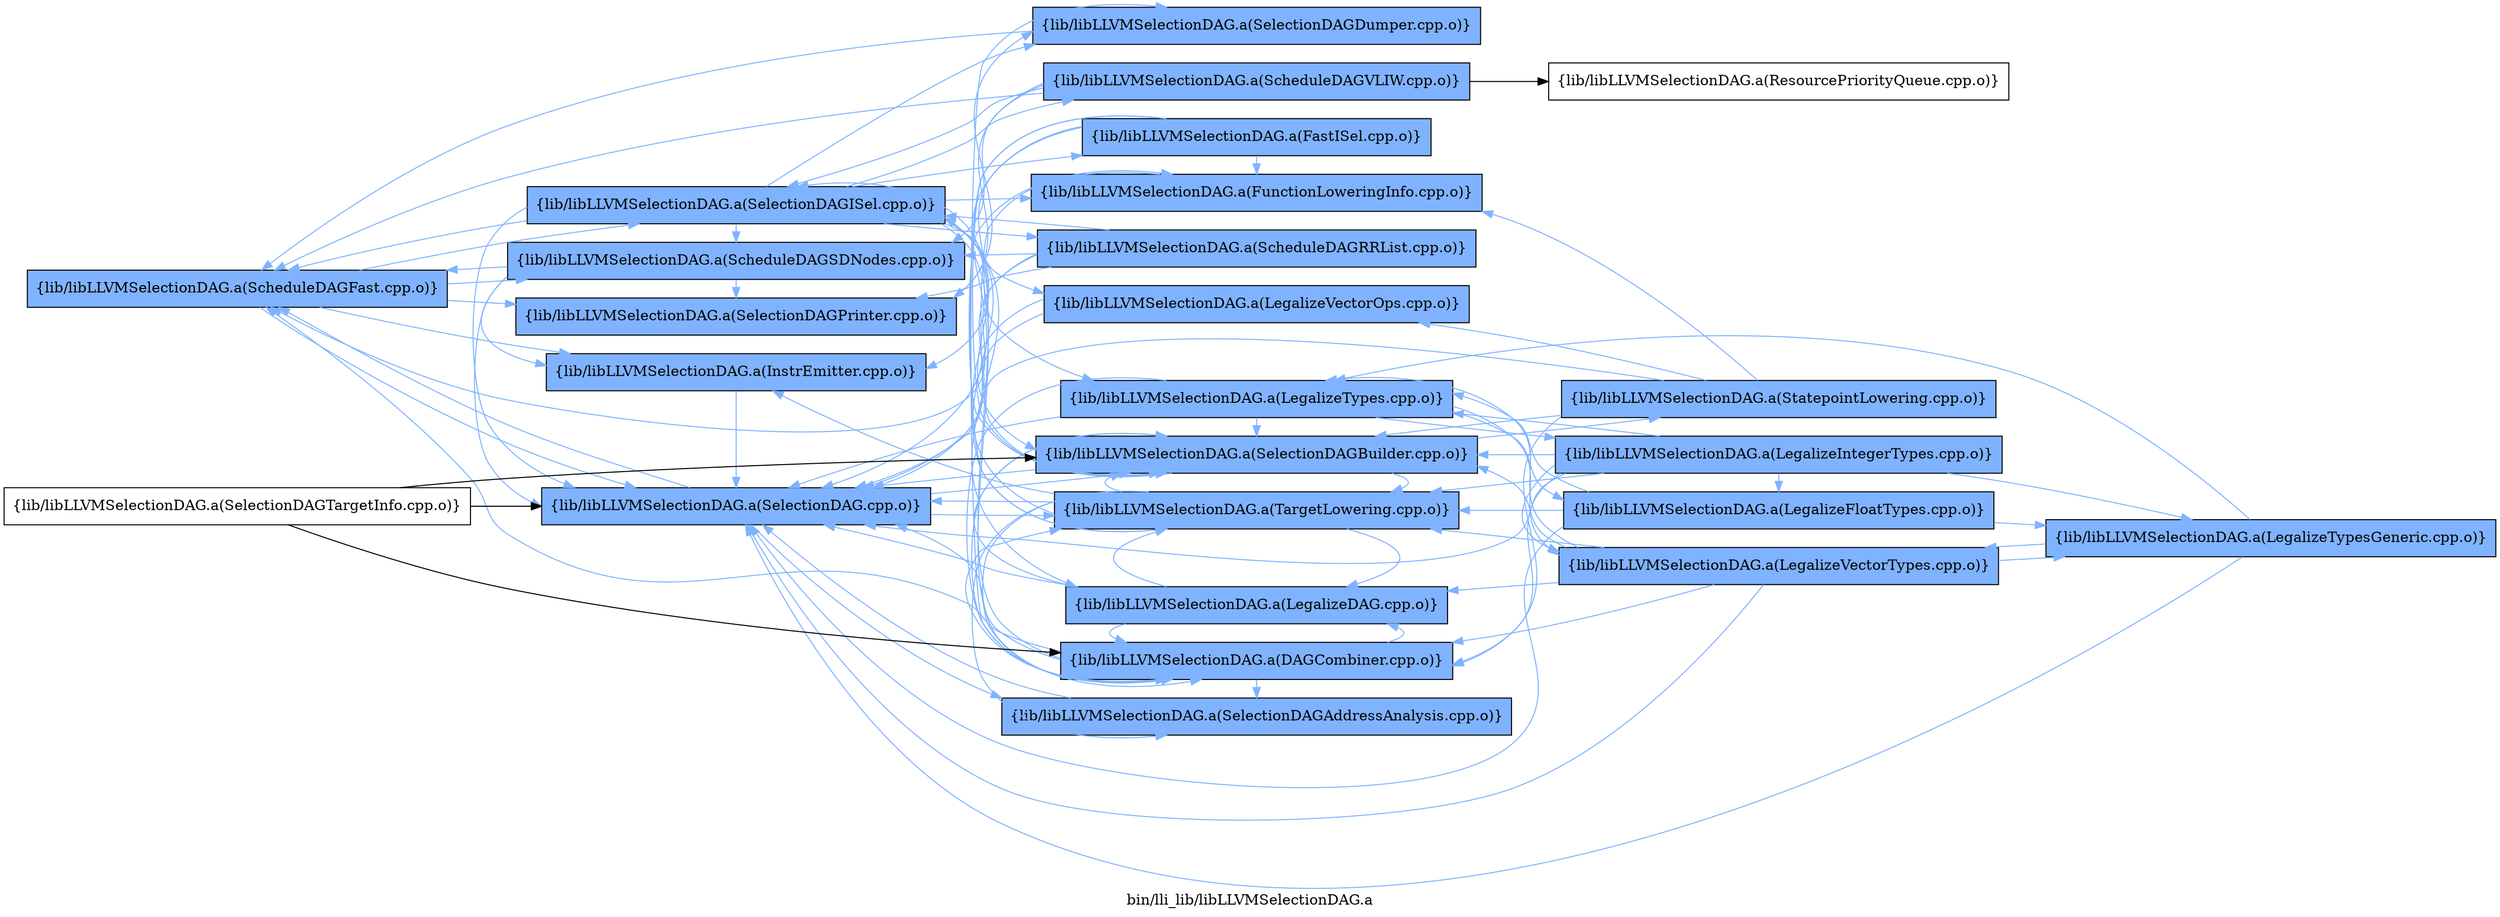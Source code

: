 digraph "bin/lli_lib/libLLVMSelectionDAG.a" {
	label="bin/lli_lib/libLLVMSelectionDAG.a";
	rankdir=LR;
	{ rank=same; Node0x55e6c7e153a8;  }
	{ rank=same; Node0x55e6c7e14bd8; Node0x55e6c7e149f8; Node0x55e6c7e018a8; Node0x55e6c7e04eb8; Node0x55e6c7e14cc8;  }
	{ rank=same; Node0x55e6c7e02028; Node0x55e6c7e04738; Node0x55e6c7e01bc8; Node0x55e6c7e13cd8; Node0x55e6c7e14d18; Node0x55e6c7e02e88; Node0x55e6c7e0f458; Node0x55e6c7e0f9a8; Node0x55e6c7e0c708; Node0x55e6c7e0b998; Node0x55e6c7e13e18; Node0x55e6c7e135f8;  }
	{ rank=same; Node0x55e6c7e0a548; Node0x55e6c7e01b78; Node0x55e6c7e0d5b8; Node0x55e6c7e0cca8; Node0x55e6c7e13be8;  }
	{ rank=same; Node0x55e6c7e153a8;  }
	{ rank=same; Node0x55e6c7e14bd8; Node0x55e6c7e149f8; Node0x55e6c7e018a8; Node0x55e6c7e04eb8; Node0x55e6c7e14cc8;  }
	{ rank=same; Node0x55e6c7e02028; Node0x55e6c7e04738; Node0x55e6c7e01bc8; Node0x55e6c7e13cd8; Node0x55e6c7e14d18; Node0x55e6c7e02e88; Node0x55e6c7e0f458; Node0x55e6c7e0f9a8; Node0x55e6c7e0c708; Node0x55e6c7e0b998; Node0x55e6c7e13e18; Node0x55e6c7e135f8;  }
	{ rank=same; Node0x55e6c7e0a548; Node0x55e6c7e01b78; Node0x55e6c7e0d5b8; Node0x55e6c7e0cca8; Node0x55e6c7e13be8;  }

	Node0x55e6c7e153a8 [shape=record,shape=box,group=1,style=filled,fillcolor="0.600000 0.5 1",label="{lib/libLLVMSelectionDAG.a(ScheduleDAGFast.cpp.o)}"];
	Node0x55e6c7e153a8 -> Node0x55e6c7e14bd8[color="0.600000 0.5 1"];
	Node0x55e6c7e153a8 -> Node0x55e6c7e149f8[color="0.600000 0.5 1"];
	Node0x55e6c7e153a8 -> Node0x55e6c7e018a8[color="0.600000 0.5 1"];
	Node0x55e6c7e153a8 -> Node0x55e6c7e04eb8[color="0.600000 0.5 1"];
	Node0x55e6c7e153a8 -> Node0x55e6c7e14cc8[color="0.600000 0.5 1"];
	Node0x55e6c7e13cd8 [shape=record,shape=box,group=1,style=filled,fillcolor="0.600000 0.5 1",label="{lib/libLLVMSelectionDAG.a(ScheduleDAGRRList.cpp.o)}"];
	Node0x55e6c7e13cd8 -> Node0x55e6c7e153a8[color="0.600000 0.5 1"];
	Node0x55e6c7e13cd8 -> Node0x55e6c7e149f8[color="0.600000 0.5 1"];
	Node0x55e6c7e13cd8 -> Node0x55e6c7e018a8[color="0.600000 0.5 1"];
	Node0x55e6c7e13cd8 -> Node0x55e6c7e04eb8[color="0.600000 0.5 1"];
	Node0x55e6c7e13cd8 -> Node0x55e6c7e14cc8[color="0.600000 0.5 1"];
	Node0x55e6c7e14d18 [shape=record,shape=box,group=1,style=filled,fillcolor="0.600000 0.5 1",label="{lib/libLLVMSelectionDAG.a(ScheduleDAGVLIW.cpp.o)}"];
	Node0x55e6c7e14d18 -> Node0x55e6c7e153a8[color="0.600000 0.5 1"];
	Node0x55e6c7e14d18 -> Node0x55e6c7e149f8[color="0.600000 0.5 1"];
	Node0x55e6c7e14d18 -> Node0x55e6c7e01b78;
	Node0x55e6c7e14d18 -> Node0x55e6c7e04eb8[color="0.600000 0.5 1"];
	Node0x55e6c7e14d18 -> Node0x55e6c7e14cc8[color="0.600000 0.5 1"];
	Node0x55e6c7e04eb8 [shape=record,shape=box,group=1,style=filled,fillcolor="0.600000 0.5 1",label="{lib/libLLVMSelectionDAG.a(SelectionDAGISel.cpp.o)}"];
	Node0x55e6c7e04eb8 -> Node0x55e6c7e153a8[color="0.600000 0.5 1"];
	Node0x55e6c7e04eb8 -> Node0x55e6c7e13cd8[color="0.600000 0.5 1"];
	Node0x55e6c7e04eb8 -> Node0x55e6c7e149f8[color="0.600000 0.5 1"];
	Node0x55e6c7e04eb8 -> Node0x55e6c7e14d18[color="0.600000 0.5 1"];
	Node0x55e6c7e04eb8 -> Node0x55e6c7e018a8[color="0.600000 0.5 1"];
	Node0x55e6c7e04eb8 -> Node0x55e6c7e02028[color="0.600000 0.5 1"];
	Node0x55e6c7e04eb8 -> Node0x55e6c7e02e88[color="0.600000 0.5 1"];
	Node0x55e6c7e04eb8 -> Node0x55e6c7e0f458[color="0.600000 0.5 1"];
	Node0x55e6c7e04eb8 -> Node0x55e6c7e0f9a8[color="0.600000 0.5 1"];
	Node0x55e6c7e04eb8 -> Node0x55e6c7e0c708[color="0.600000 0.5 1"];
	Node0x55e6c7e04eb8 -> Node0x55e6c7e0b998[color="0.600000 0.5 1"];
	Node0x55e6c7e04eb8 -> Node0x55e6c7e13e18[color="0.600000 0.5 1"];
	Node0x55e6c7e04eb8 -> Node0x55e6c7e135f8[color="0.600000 0.5 1"];
	Node0x55e6c7e14bd8 [shape=record,shape=box,group=1,style=filled,fillcolor="0.600000 0.5 1",label="{lib/libLLVMSelectionDAG.a(InstrEmitter.cpp.o)}"];
	Node0x55e6c7e14bd8 -> Node0x55e6c7e018a8[color="0.600000 0.5 1"];
	Node0x55e6c7e149f8 [shape=record,shape=box,group=1,style=filled,fillcolor="0.600000 0.5 1",label="{lib/libLLVMSelectionDAG.a(ScheduleDAGSDNodes.cpp.o)}"];
	Node0x55e6c7e149f8 -> Node0x55e6c7e153a8[color="0.600000 0.5 1"];
	Node0x55e6c7e149f8 -> Node0x55e6c7e14bd8[color="0.600000 0.5 1"];
	Node0x55e6c7e149f8 -> Node0x55e6c7e018a8[color="0.600000 0.5 1"];
	Node0x55e6c7e149f8 -> Node0x55e6c7e14cc8[color="0.600000 0.5 1"];
	Node0x55e6c7e018a8 [shape=record,shape=box,group=1,style=filled,fillcolor="0.600000 0.5 1",label="{lib/libLLVMSelectionDAG.a(SelectionDAG.cpp.o)}"];
	Node0x55e6c7e018a8 -> Node0x55e6c7e153a8[color="0.600000 0.5 1"];
	Node0x55e6c7e018a8 -> Node0x55e6c7e02028[color="0.600000 0.5 1"];
	Node0x55e6c7e018a8 -> Node0x55e6c7e04738[color="0.600000 0.5 1"];
	Node0x55e6c7e018a8 -> Node0x55e6c7e01bc8[color="0.600000 0.5 1"];
	Node0x55e6c7e14cc8 [shape=record,shape=box,group=1,style=filled,fillcolor="0.600000 0.5 1",label="{lib/libLLVMSelectionDAG.a(SelectionDAGPrinter.cpp.o)}"];
	Node0x55e6c7e14cc8 -> Node0x55e6c7e0f458[color="0.600000 0.5 1"];
	Node0x55e6c7e01b78 [shape=record,shape=box,group=0,label="{lib/libLLVMSelectionDAG.a(ResourcePriorityQueue.cpp.o)}"];
	Node0x55e6c7e02028 [shape=record,shape=box,group=1,style=filled,fillcolor="0.600000 0.5 1",label="{lib/libLLVMSelectionDAG.a(SelectionDAGBuilder.cpp.o)}"];
	Node0x55e6c7e02028 -> Node0x55e6c7e018a8[color="0.600000 0.5 1"];
	Node0x55e6c7e02028 -> Node0x55e6c7e02e88[color="0.600000 0.5 1"];
	Node0x55e6c7e02028 -> Node0x55e6c7e0a548[color="0.600000 0.5 1"];
	Node0x55e6c7e02028 -> Node0x55e6c7e01bc8[color="0.600000 0.5 1"];
	Node0x55e6c7e04738 [shape=record,shape=box,group=1,style=filled,fillcolor="0.600000 0.5 1",label="{lib/libLLVMSelectionDAG.a(SelectionDAGAddressAnalysis.cpp.o)}"];
	Node0x55e6c7e04738 -> Node0x55e6c7e018a8[color="0.600000 0.5 1"];
	Node0x55e6c7e01bc8 [shape=record,shape=box,group=1,style=filled,fillcolor="0.600000 0.5 1",label="{lib/libLLVMSelectionDAG.a(TargetLowering.cpp.o)}"];
	Node0x55e6c7e01bc8 -> Node0x55e6c7e14bd8[color="0.600000 0.5 1"];
	Node0x55e6c7e01bc8 -> Node0x55e6c7e018a8[color="0.600000 0.5 1"];
	Node0x55e6c7e01bc8 -> Node0x55e6c7e02028[color="0.600000 0.5 1"];
	Node0x55e6c7e01bc8 -> Node0x55e6c7e04738[color="0.600000 0.5 1"];
	Node0x55e6c7e01bc8 -> Node0x55e6c7e04eb8[color="0.600000 0.5 1"];
	Node0x55e6c7e01bc8 -> Node0x55e6c7e0f9a8[color="0.600000 0.5 1"];
	Node0x55e6c7e01bc8 -> Node0x55e6c7e0c708[color="0.600000 0.5 1"];
	Node0x55e6c7e02e88 [shape=record,shape=box,group=1,style=filled,fillcolor="0.600000 0.5 1",label="{lib/libLLVMSelectionDAG.a(FunctionLoweringInfo.cpp.o)}"];
	Node0x55e6c7e02e88 -> Node0x55e6c7e02028[color="0.600000 0.5 1"];
	Node0x55e6c7e0a548 [shape=record,shape=box,group=1,style=filled,fillcolor="0.600000 0.5 1",label="{lib/libLLVMSelectionDAG.a(StatepointLowering.cpp.o)}"];
	Node0x55e6c7e0a548 -> Node0x55e6c7e018a8[color="0.600000 0.5 1"];
	Node0x55e6c7e0a548 -> Node0x55e6c7e02028[color="0.600000 0.5 1"];
	Node0x55e6c7e0a548 -> Node0x55e6c7e02e88[color="0.600000 0.5 1"];
	Node0x55e6c7e0a548 -> Node0x55e6c7e0f9a8[color="0.600000 0.5 1"];
	Node0x55e6c7e0a548 -> Node0x55e6c7e13e18[color="0.600000 0.5 1"];
	Node0x55e6c7e0f458 [shape=record,shape=box,group=1,style=filled,fillcolor="0.600000 0.5 1",label="{lib/libLLVMSelectionDAG.a(SelectionDAGDumper.cpp.o)}"];
	Node0x55e6c7e0f458 -> Node0x55e6c7e153a8[color="0.600000 0.5 1"];
	Node0x55e6c7e0f9a8 [shape=record,shape=box,group=1,style=filled,fillcolor="0.600000 0.5 1",label="{lib/libLLVMSelectionDAG.a(DAGCombiner.cpp.o)}"];
	Node0x55e6c7e0f9a8 -> Node0x55e6c7e153a8[color="0.600000 0.5 1"];
	Node0x55e6c7e0f9a8 -> Node0x55e6c7e018a8[color="0.600000 0.5 1"];
	Node0x55e6c7e0f9a8 -> Node0x55e6c7e02028[color="0.600000 0.5 1"];
	Node0x55e6c7e0f9a8 -> Node0x55e6c7e04738[color="0.600000 0.5 1"];
	Node0x55e6c7e0f9a8 -> Node0x55e6c7e04eb8[color="0.600000 0.5 1"];
	Node0x55e6c7e0f9a8 -> Node0x55e6c7e0f458[color="0.600000 0.5 1"];
	Node0x55e6c7e0f9a8 -> Node0x55e6c7e0c708[color="0.600000 0.5 1"];
	Node0x55e6c7e0f9a8 -> Node0x55e6c7e01bc8[color="0.600000 0.5 1"];
	Node0x55e6c7e0c708 [shape=record,shape=box,group=1,style=filled,fillcolor="0.600000 0.5 1",label="{lib/libLLVMSelectionDAG.a(LegalizeDAG.cpp.o)}"];
	Node0x55e6c7e0c708 -> Node0x55e6c7e018a8[color="0.600000 0.5 1"];
	Node0x55e6c7e0c708 -> Node0x55e6c7e02028[color="0.600000 0.5 1"];
	Node0x55e6c7e0c708 -> Node0x55e6c7e0f9a8[color="0.600000 0.5 1"];
	Node0x55e6c7e0c708 -> Node0x55e6c7e01bc8[color="0.600000 0.5 1"];
	Node0x55e6c7e0b998 [shape=record,shape=box,group=1,style=filled,fillcolor="0.600000 0.5 1",label="{lib/libLLVMSelectionDAG.a(LegalizeTypes.cpp.o)}"];
	Node0x55e6c7e0b998 -> Node0x55e6c7e018a8[color="0.600000 0.5 1"];
	Node0x55e6c7e0b998 -> Node0x55e6c7e02028[color="0.600000 0.5 1"];
	Node0x55e6c7e0b998 -> Node0x55e6c7e0f9a8[color="0.600000 0.5 1"];
	Node0x55e6c7e0b998 -> Node0x55e6c7e0d5b8[color="0.600000 0.5 1"];
	Node0x55e6c7e0b998 -> Node0x55e6c7e0cca8[color="0.600000 0.5 1"];
	Node0x55e6c7e0b998 -> Node0x55e6c7e13be8[color="0.600000 0.5 1"];
	Node0x55e6c7e13e18 [shape=record,shape=box,group=1,style=filled,fillcolor="0.600000 0.5 1",label="{lib/libLLVMSelectionDAG.a(LegalizeVectorOps.cpp.o)}"];
	Node0x55e6c7e13e18 -> Node0x55e6c7e018a8[color="0.600000 0.5 1"];
	Node0x55e6c7e13e18 -> Node0x55e6c7e01bc8[color="0.600000 0.5 1"];
	Node0x55e6c7e135f8 [shape=record,shape=box,group=1,style=filled,fillcolor="0.600000 0.5 1",label="{lib/libLLVMSelectionDAG.a(FastISel.cpp.o)}"];
	Node0x55e6c7e135f8 -> Node0x55e6c7e14bd8[color="0.600000 0.5 1"];
	Node0x55e6c7e135f8 -> Node0x55e6c7e018a8[color="0.600000 0.5 1"];
	Node0x55e6c7e135f8 -> Node0x55e6c7e02028[color="0.600000 0.5 1"];
	Node0x55e6c7e135f8 -> Node0x55e6c7e02e88[color="0.600000 0.5 1"];
	Node0x55e6c7e135f8 -> Node0x55e6c7e01bc8[color="0.600000 0.5 1"];
	Node0x55e6c7e0d5b8 [shape=record,shape=box,group=1,style=filled,fillcolor="0.600000 0.5 1",label="{lib/libLLVMSelectionDAG.a(LegalizeFloatTypes.cpp.o)}"];
	Node0x55e6c7e0d5b8 -> Node0x55e6c7e018a8[color="0.600000 0.5 1"];
	Node0x55e6c7e0d5b8 -> Node0x55e6c7e0b998[color="0.600000 0.5 1"];
	Node0x55e6c7e0d5b8 -> Node0x55e6c7e0d928[color="0.600000 0.5 1"];
	Node0x55e6c7e0d5b8 -> Node0x55e6c7e01bc8[color="0.600000 0.5 1"];
	Node0x55e6c7e0cca8 [shape=record,shape=box,group=1,style=filled,fillcolor="0.600000 0.5 1",label="{lib/libLLVMSelectionDAG.a(LegalizeVectorTypes.cpp.o)}"];
	Node0x55e6c7e0cca8 -> Node0x55e6c7e018a8[color="0.600000 0.5 1"];
	Node0x55e6c7e0cca8 -> Node0x55e6c7e02028[color="0.600000 0.5 1"];
	Node0x55e6c7e0cca8 -> Node0x55e6c7e0f9a8[color="0.600000 0.5 1"];
	Node0x55e6c7e0cca8 -> Node0x55e6c7e0c708[color="0.600000 0.5 1"];
	Node0x55e6c7e0cca8 -> Node0x55e6c7e0b998[color="0.600000 0.5 1"];
	Node0x55e6c7e0cca8 -> Node0x55e6c7e0d928[color="0.600000 0.5 1"];
	Node0x55e6c7e0cca8 -> Node0x55e6c7e01bc8[color="0.600000 0.5 1"];
	Node0x55e6c7e13be8 [shape=record,shape=box,group=1,style=filled,fillcolor="0.600000 0.5 1",label="{lib/libLLVMSelectionDAG.a(LegalizeIntegerTypes.cpp.o)}"];
	Node0x55e6c7e13be8 -> Node0x55e6c7e018a8[color="0.600000 0.5 1"];
	Node0x55e6c7e13be8 -> Node0x55e6c7e02028[color="0.600000 0.5 1"];
	Node0x55e6c7e13be8 -> Node0x55e6c7e0f9a8[color="0.600000 0.5 1"];
	Node0x55e6c7e13be8 -> Node0x55e6c7e0b998[color="0.600000 0.5 1"];
	Node0x55e6c7e13be8 -> Node0x55e6c7e0d5b8[color="0.600000 0.5 1"];
	Node0x55e6c7e13be8 -> Node0x55e6c7e0d928[color="0.600000 0.5 1"];
	Node0x55e6c7e13be8 -> Node0x55e6c7e0cca8[color="0.600000 0.5 1"];
	Node0x55e6c7e13be8 -> Node0x55e6c7e01bc8[color="0.600000 0.5 1"];
	Node0x55e6c7e0d928 [shape=record,shape=box,group=1,style=filled,fillcolor="0.600000 0.5 1",label="{lib/libLLVMSelectionDAG.a(LegalizeTypesGeneric.cpp.o)}"];
	Node0x55e6c7e0d928 -> Node0x55e6c7e018a8[color="0.600000 0.5 1"];
	Node0x55e6c7e0d928 -> Node0x55e6c7e0b998[color="0.600000 0.5 1"];
	Node0x55e6c7e0d928 -> Node0x55e6c7e0cca8[color="0.600000 0.5 1"];
	Node0x55e6c7e24e48 [shape=record,shape=box,group=0,label="{lib/libLLVMSelectionDAG.a(SelectionDAGTargetInfo.cpp.o)}"];
	Node0x55e6c7e24e48 -> Node0x55e6c7e018a8;
	Node0x55e6c7e24e48 -> Node0x55e6c7e02028;
	Node0x55e6c7e24e48 -> Node0x55e6c7e0f9a8;
}
